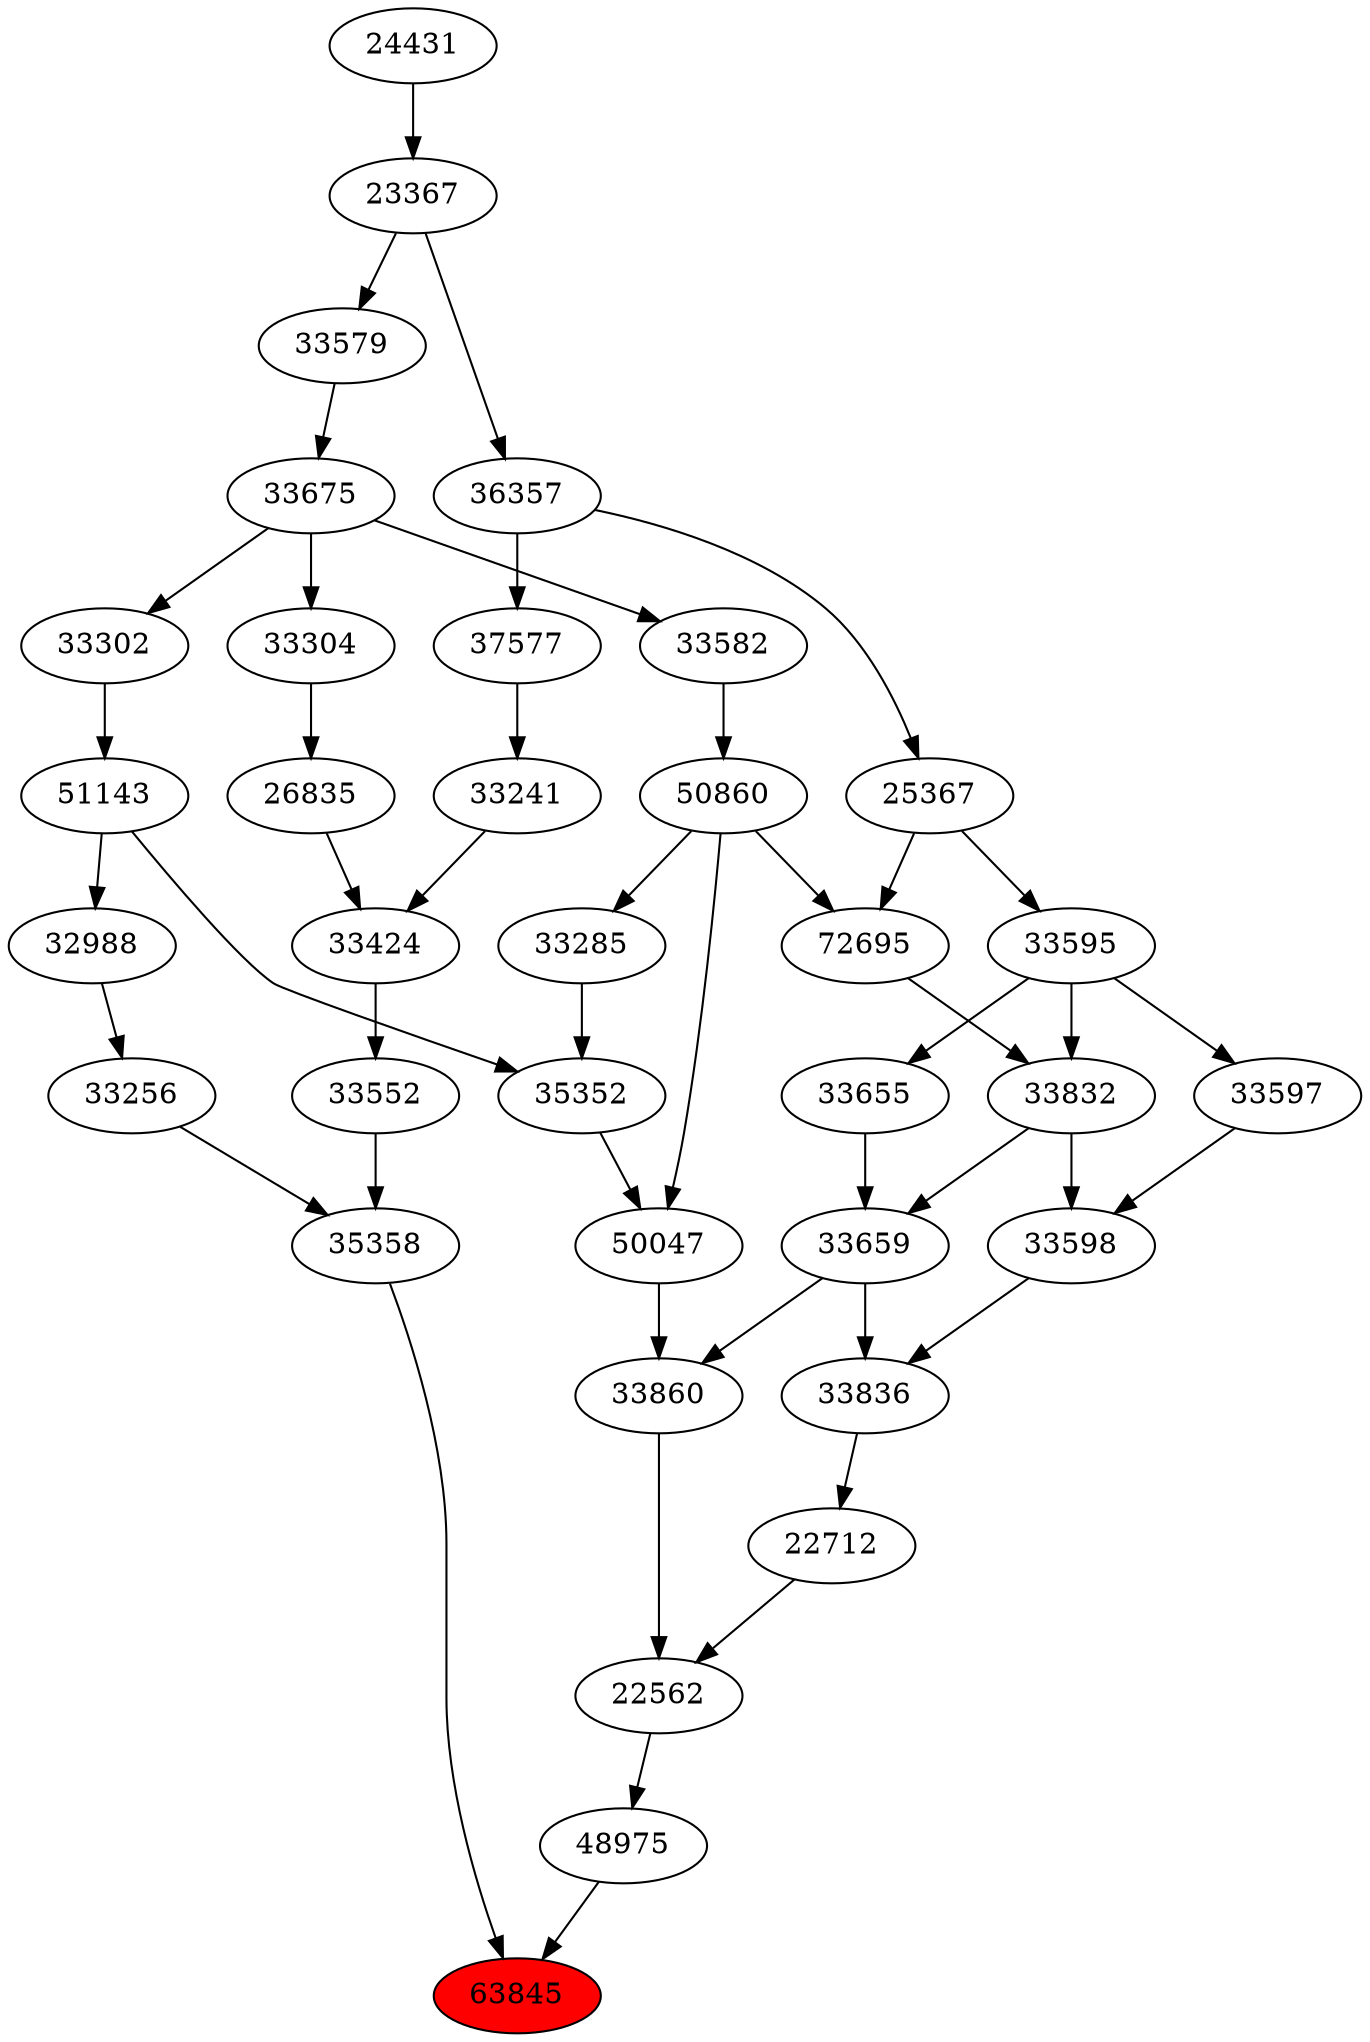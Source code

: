 strict digraph{ 
63845 [label="63845" fillcolor=red style=filled]
48975 -> 63845
35358 -> 63845
48975 [label="48975"]
22562 -> 48975
35358 [label="35358"]
33552 -> 35358
33256 -> 35358
22562 [label="22562"]
33860 -> 22562
22712 -> 22562
33552 [label="33552"]
33424 -> 33552
33256 [label="33256"]
32988 -> 33256
33860 [label="33860"]
33659 -> 33860
50047 -> 33860
22712 [label="22712"]
33836 -> 22712
33424 [label="33424"]
33241 -> 33424
26835 -> 33424
32988 [label="32988"]
51143 -> 32988
33659 [label="33659"]
33655 -> 33659
33832 -> 33659
50047 [label="50047"]
35352 -> 50047
50860 -> 50047
33836 [label="33836"]
33659 -> 33836
33598 -> 33836
33241 [label="33241"]
37577 -> 33241
26835 [label="26835"]
33304 -> 26835
51143 [label="51143"]
33302 -> 51143
33655 [label="33655"]
33595 -> 33655
33832 [label="33832"]
72695 -> 33832
33595 -> 33832
35352 [label="35352"]
33285 -> 35352
51143 -> 35352
50860 [label="50860"]
33582 -> 50860
33598 [label="33598"]
33597 -> 33598
33832 -> 33598
37577 [label="37577"]
36357 -> 37577
33304 [label="33304"]
33675 -> 33304
33302 [label="33302"]
33675 -> 33302
33595 [label="33595"]
25367 -> 33595
72695 [label="72695"]
50860 -> 72695
25367 -> 72695
33285 [label="33285"]
50860 -> 33285
33582 [label="33582"]
33675 -> 33582
33597 [label="33597"]
33595 -> 33597
36357 [label="36357"]
23367 -> 36357
33675 [label="33675"]
33579 -> 33675
25367 [label="25367"]
36357 -> 25367
23367 [label="23367"]
24431 -> 23367
33579 [label="33579"]
23367 -> 33579
24431 [label="24431"]
}
